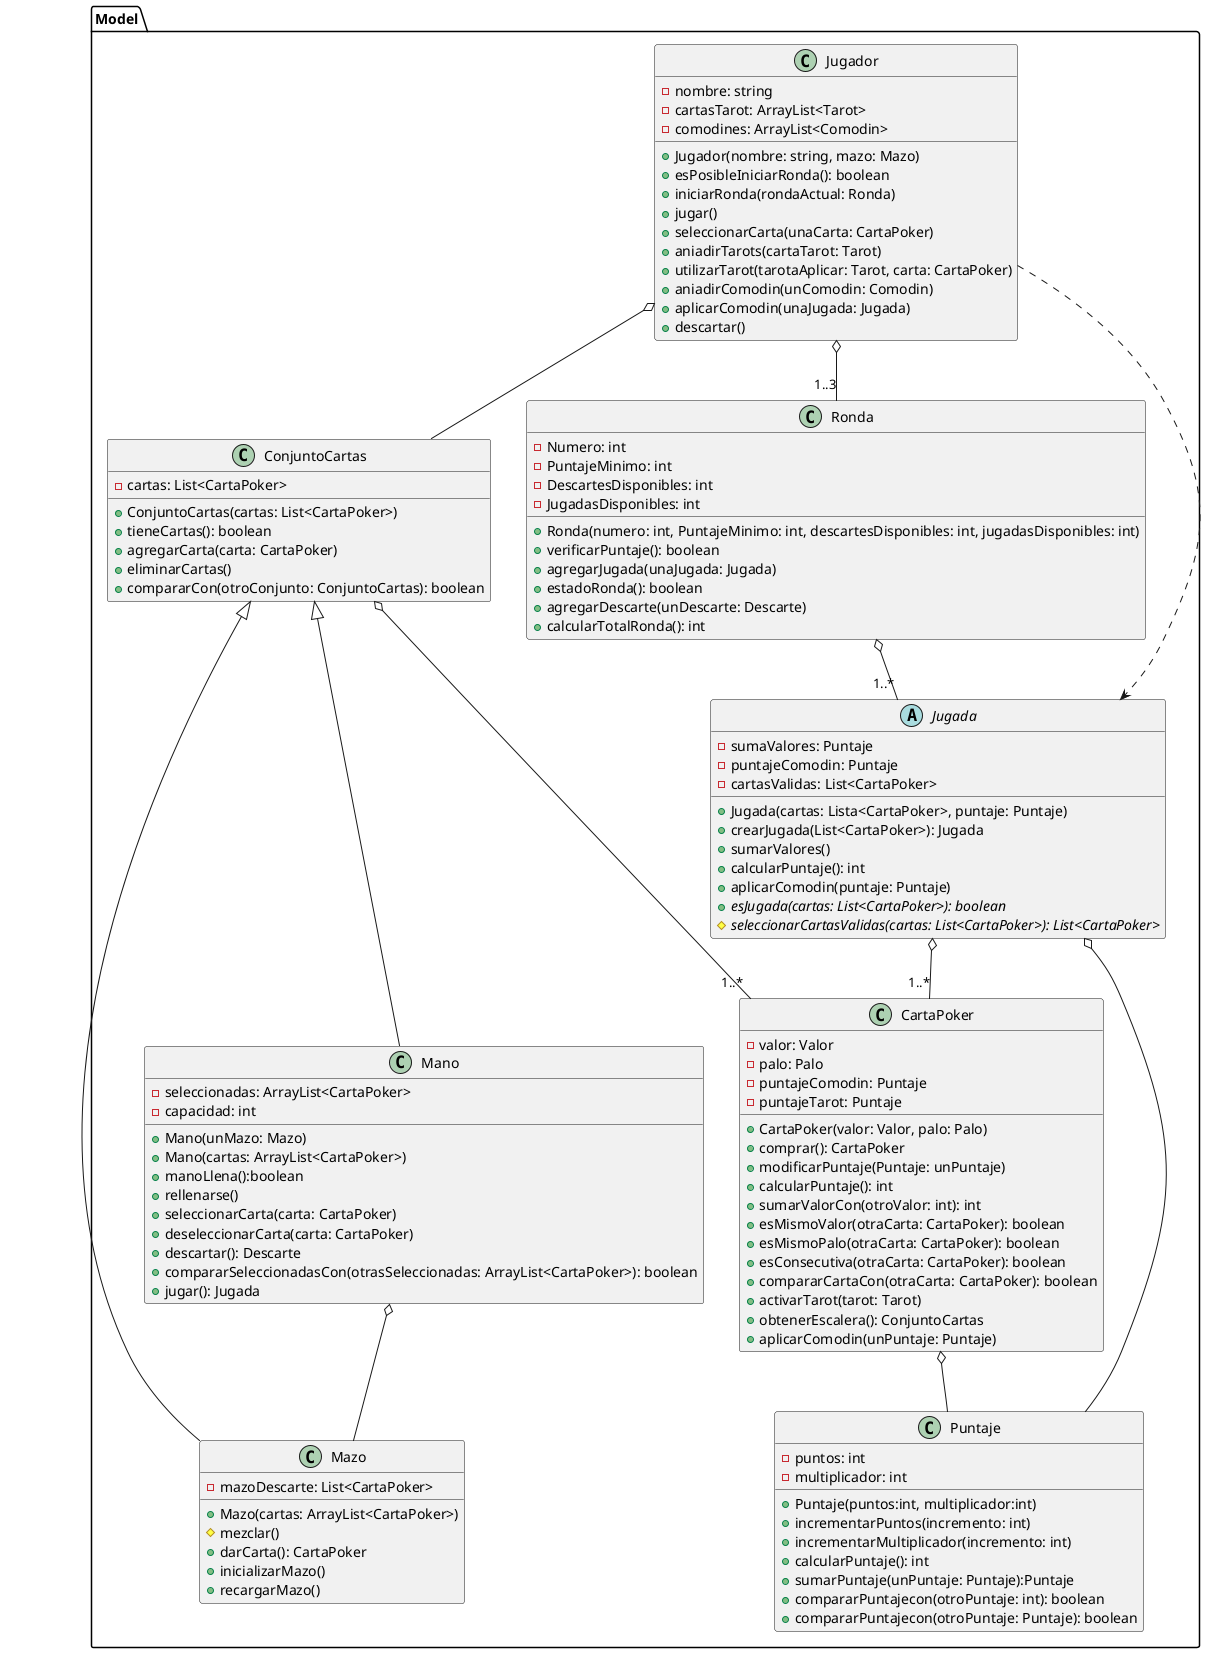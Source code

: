 @startuml

package Model {

class Jugador {
    - nombre: string
    - cartasTarot: ArrayList<Tarot>
    - comodines: ArrayList<Comodin>

    + Jugador(nombre: string, mazo: Mazo)
    + esPosibleIniciarRonda(): boolean
    + iniciarRonda(rondaActual: Ronda)
    + jugar()
    + seleccionarCarta(unaCarta: CartaPoker)
    + aniadirTarots(cartaTarot: Tarot)
    + utilizarTarot(tarotaAplicar: Tarot, carta: CartaPoker)
    + aniadirComodin(unComodin: Comodin)
    + aplicarComodin(unaJugada: Jugada)
    + descartar()
}

class ConjuntoCartas{
    - cartas: List<CartaPoker>

    + ConjuntoCartas(cartas: List<CartaPoker>)
    + tieneCartas(): boolean
    + agregarCarta(carta: CartaPoker)
    + eliminarCartas()
    + compararCon(otroConjunto: ConjuntoCartas): boolean
}

class Mazo {
    - mazoDescarte: List<CartaPoker>

    + Mazo(cartas: ArrayList<CartaPoker>)
    # mezclar()
    + darCarta(): CartaPoker
    + inicializarMazo()
    + recargarMazo()
}

class Mano {
    - seleccionadas: ArrayList<CartaPoker>
    - capacidad: int

    + Mano(unMazo: Mazo)
    + Mano(cartas: ArrayList<CartaPoker>)
    + manoLlena():boolean
    +rellenarse()
    + seleccionarCarta(carta: CartaPoker)
    + deseleccionarCarta(carta: CartaPoker)
    + descartar(): Descarte
    + compararSeleccionadasCon(otrasSeleccionadas: ArrayList<CartaPoker>): boolean
    + jugar(): Jugada
}

class Puntaje {
    - puntos: int
    - multiplicador: int

    + Puntaje(puntos:int, multiplicador:int)
    + incrementarPuntos(incremento: int)
    + incrementarMultiplicador(incremento: int)
    + calcularPuntaje(): int
    + sumarPuntaje(unPuntaje: Puntaje):Puntaje
    + compararPuntajecon(otroPuntaje: int): boolean
    + compararPuntajecon(otroPuntaje: Puntaje): boolean
}

class CartaPoker {
    - valor: Valor
    - palo: Palo
    - puntajeComodin: Puntaje
    - puntajeTarot: Puntaje

    + CartaPoker(valor: Valor, palo: Palo)
    + comprar(): CartaPoker
    + modificarPuntaje(Puntaje: unPuntaje)
    + calcularPuntaje(): int
    + sumarValorCon(otroValor: int): int
    + esMismoValor(otraCarta: CartaPoker): boolean
    + esMismoPalo(otraCarta: CartaPoker): boolean
    + esConsecutiva(otraCarta: CartaPoker): boolean
    + compararCartaCon(otraCarta: CartaPoker): boolean
    + activarTarot(tarot: Tarot)
    + obtenerEscalera(): ConjuntoCartas
    + aplicarComodin(unPuntaje: Puntaje)
}

class Ronda {
    - Numero: int
    - PuntajeMinimo: int
    - DescartesDisponibles: int
    - JugadasDisponibles: int

    + Ronda(numero: int, PuntajeMinimo: int, descartesDisponibles: int, jugadasDisponibles: int)
    + verificarPuntaje(): boolean
    + agregarJugada(unaJugada: Jugada)
    + estadoRonda(): boolean
    + agregarDescarte(unDescarte: Descarte)
    + calcularTotalRonda(): int
}

abstract class Jugada {
    - sumaValores: Puntaje
    - puntajeComodin: Puntaje
    - cartasValidas: List<CartaPoker>

    + Jugada(cartas: Lista<CartaPoker>, puntaje: Puntaje)
    + crearJugada(List<CartaPoker>): Jugada
    + sumarValores()
    + calcularPuntaje(): int
    + aplicarComodin(puntaje: Puntaje)
    + {abstract}esJugada(cartas: List<CartaPoker>): boolean
    # {abstract}seleccionarCartasValidas(cartas: List<CartaPoker>): List<CartaPoker>
}

Jugador o-- "1..3" Ronda
Jugador o-- ConjuntoCartas
Jugador ..> Jugada

Mano -up--|> ConjuntoCartas
Mazo -up--|> ConjuntoCartas

ConjuntoCartas o-- "1..*" CartaPoker
Mano o-- Mazo

Jugada o-- "1..*" CartaPoker

CartaPoker o-- Puntaje

Ronda o-- "1..*" Jugada

Jugada o-- Puntaje

}
@enduml